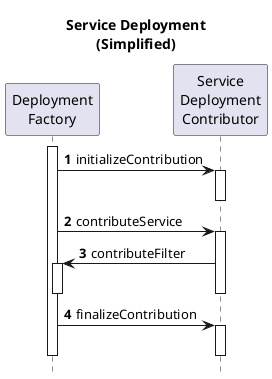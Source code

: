 @startuml
title Service Deployment\n(Simplified)
hide footbox
autonumber

participant "Deployment\nFactory" as DF
participant "Service\nDeployment\nContributor" as SDC

activate DF

  DF -> SDC:initializeContribution
  activate SDC
  deactivate SDC

  DF -> SDC:contributeService
  activate SDC
    SDC -> DF: contributeFilter
    activate DF
    deactivate DF
  deactivate SDC

  DF -> SDC:finalizeContribution
  activate SDC
  deactivate SDC

deactivate DF

@enduml